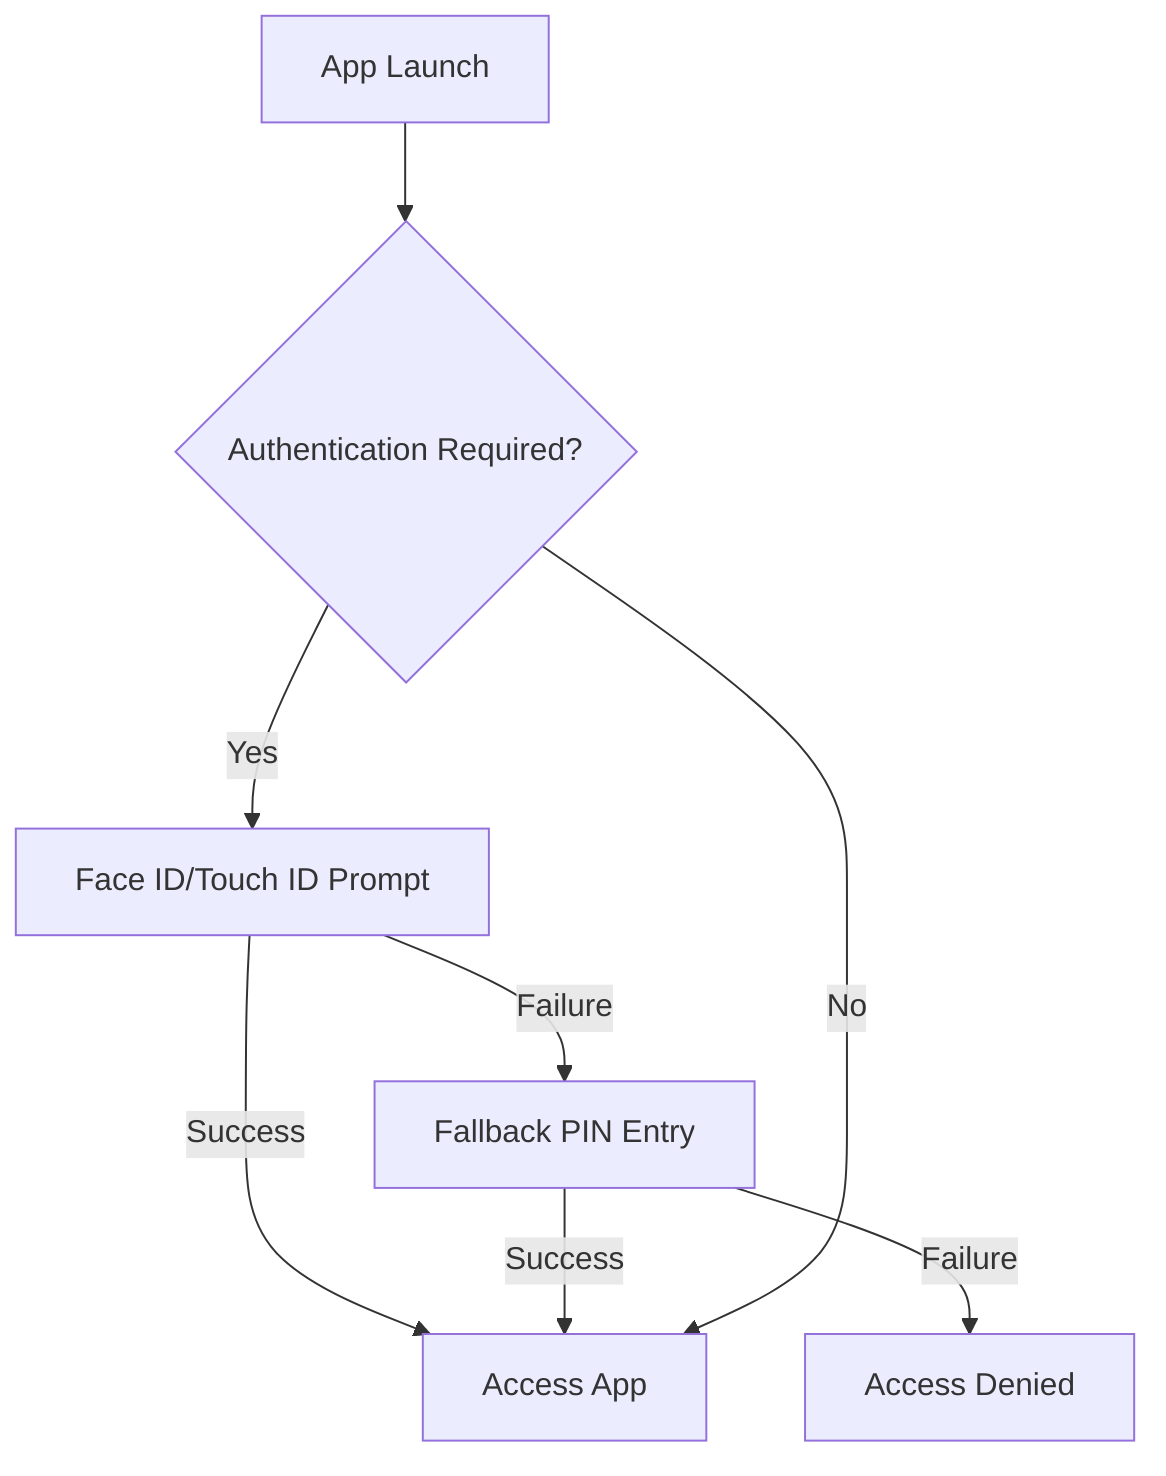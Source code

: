 graph TD
    A[App Launch] --> B{Authentication Required?}
    B -->|Yes| C[Face ID/Touch ID Prompt]
    C -->|Success| D[Access App]
    C -->|Failure| E[Fallback PIN Entry]
    E -->|Success| D
    E -->|Failure| F[Access Denied]
    B -->|No| D